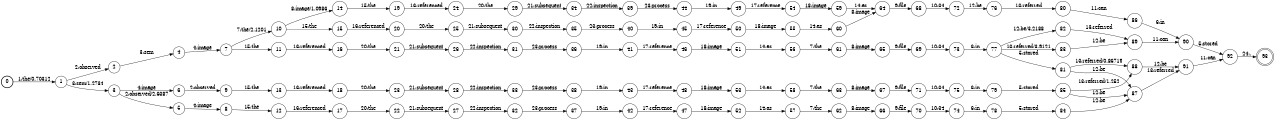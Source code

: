 digraph FST {
rankdir = LR;
size = "8.5,11";
label = "";
center = 1;
orientation = Portrait;
ranksep = "0.4";
nodesep = "0.25";
0 [label = "0", shape = circle, style = bold, fontsize = 14]
	0 -> 1 [label = "1:the/0.70312", fontsize = 14];
1 [label = "1", shape = circle, style = solid, fontsize = 14]
	1 -> 2 [label = "2:observed", fontsize = 14];
	1 -> 3 [label = "3:sem/1.2734", fontsize = 14];
2 [label = "2", shape = circle, style = solid, fontsize = 14]
	2 -> 4 [label = "3:sem", fontsize = 14];
3 [label = "3", shape = circle, style = solid, fontsize = 14]
	3 -> 5 [label = "2:observed/2.6387", fontsize = 14];
	3 -> 6 [label = "4:image", fontsize = 14];
4 [label = "4", shape = circle, style = solid, fontsize = 14]
	4 -> 7 [label = "4:image", fontsize = 14];
5 [label = "5", shape = circle, style = solid, fontsize = 14]
	5 -> 8 [label = "4:image", fontsize = 14];
6 [label = "6", shape = circle, style = solid, fontsize = 14]
	6 -> 9 [label = "2:observed", fontsize = 14];
7 [label = "7", shape = circle, style = solid, fontsize = 14]
	7 -> 10 [label = "7:the/2.1201", fontsize = 14];
	7 -> 11 [label = "15:the", fontsize = 14];
8 [label = "8", shape = circle, style = solid, fontsize = 14]
	8 -> 12 [label = "15:the", fontsize = 14];
9 [label = "9", shape = circle, style = solid, fontsize = 14]
	9 -> 13 [label = "15:the", fontsize = 14];
10 [label = "10", shape = circle, style = solid, fontsize = 14]
	10 -> 15 [label = "15:the", fontsize = 14];
	10 -> 14 [label = "8:image/1.0986", fontsize = 14];
11 [label = "11", shape = circle, style = solid, fontsize = 14]
	11 -> 16 [label = "16:referenced", fontsize = 14];
12 [label = "12", shape = circle, style = solid, fontsize = 14]
	12 -> 17 [label = "16:referenced", fontsize = 14];
13 [label = "13", shape = circle, style = solid, fontsize = 14]
	13 -> 18 [label = "16:referenced", fontsize = 14];
14 [label = "14", shape = circle, style = solid, fontsize = 14]
	14 -> 19 [label = "15:the", fontsize = 14];
15 [label = "15", shape = circle, style = solid, fontsize = 14]
	15 -> 20 [label = "16:referenced", fontsize = 14];
16 [label = "16", shape = circle, style = solid, fontsize = 14]
	16 -> 21 [label = "20:the", fontsize = 14];
17 [label = "17", shape = circle, style = solid, fontsize = 14]
	17 -> 22 [label = "20:the", fontsize = 14];
18 [label = "18", shape = circle, style = solid, fontsize = 14]
	18 -> 23 [label = "20:the", fontsize = 14];
19 [label = "19", shape = circle, style = solid, fontsize = 14]
	19 -> 24 [label = "16:referenced", fontsize = 14];
20 [label = "20", shape = circle, style = solid, fontsize = 14]
	20 -> 25 [label = "20:the", fontsize = 14];
21 [label = "21", shape = circle, style = solid, fontsize = 14]
	21 -> 26 [label = "21:subsequent", fontsize = 14];
22 [label = "22", shape = circle, style = solid, fontsize = 14]
	22 -> 27 [label = "21:subsequent", fontsize = 14];
23 [label = "23", shape = circle, style = solid, fontsize = 14]
	23 -> 28 [label = "21:subsequent", fontsize = 14];
24 [label = "24", shape = circle, style = solid, fontsize = 14]
	24 -> 29 [label = "20:the", fontsize = 14];
25 [label = "25", shape = circle, style = solid, fontsize = 14]
	25 -> 30 [label = "21:subsequent", fontsize = 14];
26 [label = "26", shape = circle, style = solid, fontsize = 14]
	26 -> 31 [label = "22:inspection", fontsize = 14];
27 [label = "27", shape = circle, style = solid, fontsize = 14]
	27 -> 32 [label = "22:inspection", fontsize = 14];
28 [label = "28", shape = circle, style = solid, fontsize = 14]
	28 -> 33 [label = "22:inspection", fontsize = 14];
29 [label = "29", shape = circle, style = solid, fontsize = 14]
	29 -> 34 [label = "21:subsequent", fontsize = 14];
30 [label = "30", shape = circle, style = solid, fontsize = 14]
	30 -> 35 [label = "22:inspection", fontsize = 14];
31 [label = "31", shape = circle, style = solid, fontsize = 14]
	31 -> 36 [label = "23:process", fontsize = 14];
32 [label = "32", shape = circle, style = solid, fontsize = 14]
	32 -> 37 [label = "23:process", fontsize = 14];
33 [label = "33", shape = circle, style = solid, fontsize = 14]
	33 -> 38 [label = "23:process", fontsize = 14];
34 [label = "34", shape = circle, style = solid, fontsize = 14]
	34 -> 39 [label = "22:inspection", fontsize = 14];
35 [label = "35", shape = circle, style = solid, fontsize = 14]
	35 -> 40 [label = "23:process", fontsize = 14];
36 [label = "36", shape = circle, style = solid, fontsize = 14]
	36 -> 41 [label = "19:in", fontsize = 14];
37 [label = "37", shape = circle, style = solid, fontsize = 14]
	37 -> 42 [label = "19:in", fontsize = 14];
38 [label = "38", shape = circle, style = solid, fontsize = 14]
	38 -> 43 [label = "19:in", fontsize = 14];
39 [label = "39", shape = circle, style = solid, fontsize = 14]
	39 -> 44 [label = "23:process", fontsize = 14];
40 [label = "40", shape = circle, style = solid, fontsize = 14]
	40 -> 45 [label = "19:in", fontsize = 14];
41 [label = "41", shape = circle, style = solid, fontsize = 14]
	41 -> 46 [label = "17:reference", fontsize = 14];
42 [label = "42", shape = circle, style = solid, fontsize = 14]
	42 -> 47 [label = "17:reference", fontsize = 14];
43 [label = "43", shape = circle, style = solid, fontsize = 14]
	43 -> 48 [label = "17:reference", fontsize = 14];
44 [label = "44", shape = circle, style = solid, fontsize = 14]
	44 -> 49 [label = "19:in", fontsize = 14];
45 [label = "45", shape = circle, style = solid, fontsize = 14]
	45 -> 50 [label = "17:reference", fontsize = 14];
46 [label = "46", shape = circle, style = solid, fontsize = 14]
	46 -> 51 [label = "18:image", fontsize = 14];
47 [label = "47", shape = circle, style = solid, fontsize = 14]
	47 -> 52 [label = "18:image", fontsize = 14];
48 [label = "48", shape = circle, style = solid, fontsize = 14]
	48 -> 53 [label = "18:image", fontsize = 14];
49 [label = "49", shape = circle, style = solid, fontsize = 14]
	49 -> 54 [label = "17:reference", fontsize = 14];
50 [label = "50", shape = circle, style = solid, fontsize = 14]
	50 -> 55 [label = "18:image", fontsize = 14];
51 [label = "51", shape = circle, style = solid, fontsize = 14]
	51 -> 56 [label = "14:as", fontsize = 14];
52 [label = "52", shape = circle, style = solid, fontsize = 14]
	52 -> 57 [label = "14:as", fontsize = 14];
53 [label = "53", shape = circle, style = solid, fontsize = 14]
	53 -> 58 [label = "14:as", fontsize = 14];
54 [label = "54", shape = circle, style = solid, fontsize = 14]
	54 -> 59 [label = "18:image", fontsize = 14];
55 [label = "55", shape = circle, style = solid, fontsize = 14]
	55 -> 60 [label = "14:as", fontsize = 14];
56 [label = "56", shape = circle, style = solid, fontsize = 14]
	56 -> 61 [label = "7:the", fontsize = 14];
57 [label = "57", shape = circle, style = solid, fontsize = 14]
	57 -> 62 [label = "7:the", fontsize = 14];
58 [label = "58", shape = circle, style = solid, fontsize = 14]
	58 -> 63 [label = "7:the", fontsize = 14];
59 [label = "59", shape = circle, style = solid, fontsize = 14]
	59 -> 64 [label = "14:as", fontsize = 14];
60 [label = "60", shape = circle, style = solid, fontsize = 14]
	60 -> 64 [label = "8:image", fontsize = 14];
61 [label = "61", shape = circle, style = solid, fontsize = 14]
	61 -> 65 [label = "8:image", fontsize = 14];
62 [label = "62", shape = circle, style = solid, fontsize = 14]
	62 -> 66 [label = "8:image", fontsize = 14];
63 [label = "63", shape = circle, style = solid, fontsize = 14]
	63 -> 67 [label = "8:image", fontsize = 14];
64 [label = "64", shape = circle, style = solid, fontsize = 14]
	64 -> 68 [label = "9:file", fontsize = 14];
65 [label = "65", shape = circle, style = solid, fontsize = 14]
	65 -> 69 [label = "9:file", fontsize = 14];
66 [label = "66", shape = circle, style = solid, fontsize = 14]
	66 -> 70 [label = "9:file", fontsize = 14];
67 [label = "67", shape = circle, style = solid, fontsize = 14]
	67 -> 71 [label = "9:file", fontsize = 14];
68 [label = "68", shape = circle, style = solid, fontsize = 14]
	68 -> 72 [label = "10:34", fontsize = 14];
69 [label = "69", shape = circle, style = solid, fontsize = 14]
	69 -> 73 [label = "10:34", fontsize = 14];
70 [label = "70", shape = circle, style = solid, fontsize = 14]
	70 -> 74 [label = "10:34", fontsize = 14];
71 [label = "71", shape = circle, style = solid, fontsize = 14]
	71 -> 75 [label = "10:34", fontsize = 14];
72 [label = "72", shape = circle, style = solid, fontsize = 14]
	72 -> 76 [label = "12:be", fontsize = 14];
73 [label = "73", shape = circle, style = solid, fontsize = 14]
	73 -> 77 [label = "6:in", fontsize = 14];
74 [label = "74", shape = circle, style = solid, fontsize = 14]
	74 -> 78 [label = "6:in", fontsize = 14];
75 [label = "75", shape = circle, style = solid, fontsize = 14]
	75 -> 79 [label = "6:in", fontsize = 14];
76 [label = "76", shape = circle, style = solid, fontsize = 14]
	76 -> 80 [label = "13:referred", fontsize = 14];
77 [label = "77", shape = circle, style = solid, fontsize = 14]
	77 -> 81 [label = "5:stored", fontsize = 14];
	77 -> 82 [label = "12:be/3.2188", fontsize = 14];
	77 -> 83 [label = "13:referred/3.9121", fontsize = 14];
78 [label = "78", shape = circle, style = solid, fontsize = 14]
	78 -> 84 [label = "5:stored", fontsize = 14];
79 [label = "79", shape = circle, style = solid, fontsize = 14]
	79 -> 85 [label = "5:stored", fontsize = 14];
80 [label = "80", shape = circle, style = solid, fontsize = 14]
	80 -> 86 [label = "11:can", fontsize = 14];
81 [label = "81", shape = circle, style = solid, fontsize = 14]
	81 -> 87 [label = "12:be", fontsize = 14];
	81 -> 88 [label = "13:referred/0.86719", fontsize = 14];
82 [label = "82", shape = circle, style = solid, fontsize = 14]
	82 -> 89 [label = "13:referred", fontsize = 14];
83 [label = "83", shape = circle, style = solid, fontsize = 14]
	83 -> 89 [label = "12:be", fontsize = 14];
84 [label = "84", shape = circle, style = solid, fontsize = 14]
	84 -> 87 [label = "12:be", fontsize = 14];
85 [label = "85", shape = circle, style = solid, fontsize = 14]
	85 -> 87 [label = "12:be", fontsize = 14];
	85 -> 88 [label = "13:referred/1.252", fontsize = 14];
86 [label = "86", shape = circle, style = solid, fontsize = 14]
	86 -> 90 [label = "6:in", fontsize = 14];
87 [label = "87", shape = circle, style = solid, fontsize = 14]
	87 -> 91 [label = "13:referred", fontsize = 14];
88 [label = "88", shape = circle, style = solid, fontsize = 14]
	88 -> 91 [label = "12:be", fontsize = 14];
89 [label = "89", shape = circle, style = solid, fontsize = 14]
	89 -> 90 [label = "11:can", fontsize = 14];
90 [label = "90", shape = circle, style = solid, fontsize = 14]
	90 -> 92 [label = "5:stored", fontsize = 14];
91 [label = "91", shape = circle, style = solid, fontsize = 14]
	91 -> 92 [label = "11:can", fontsize = 14];
92 [label = "92", shape = circle, style = solid, fontsize = 14]
	92 -> 93 [label = "24:.", fontsize = 14];
93 [label = "93", shape = doublecircle, style = solid, fontsize = 14]
}
